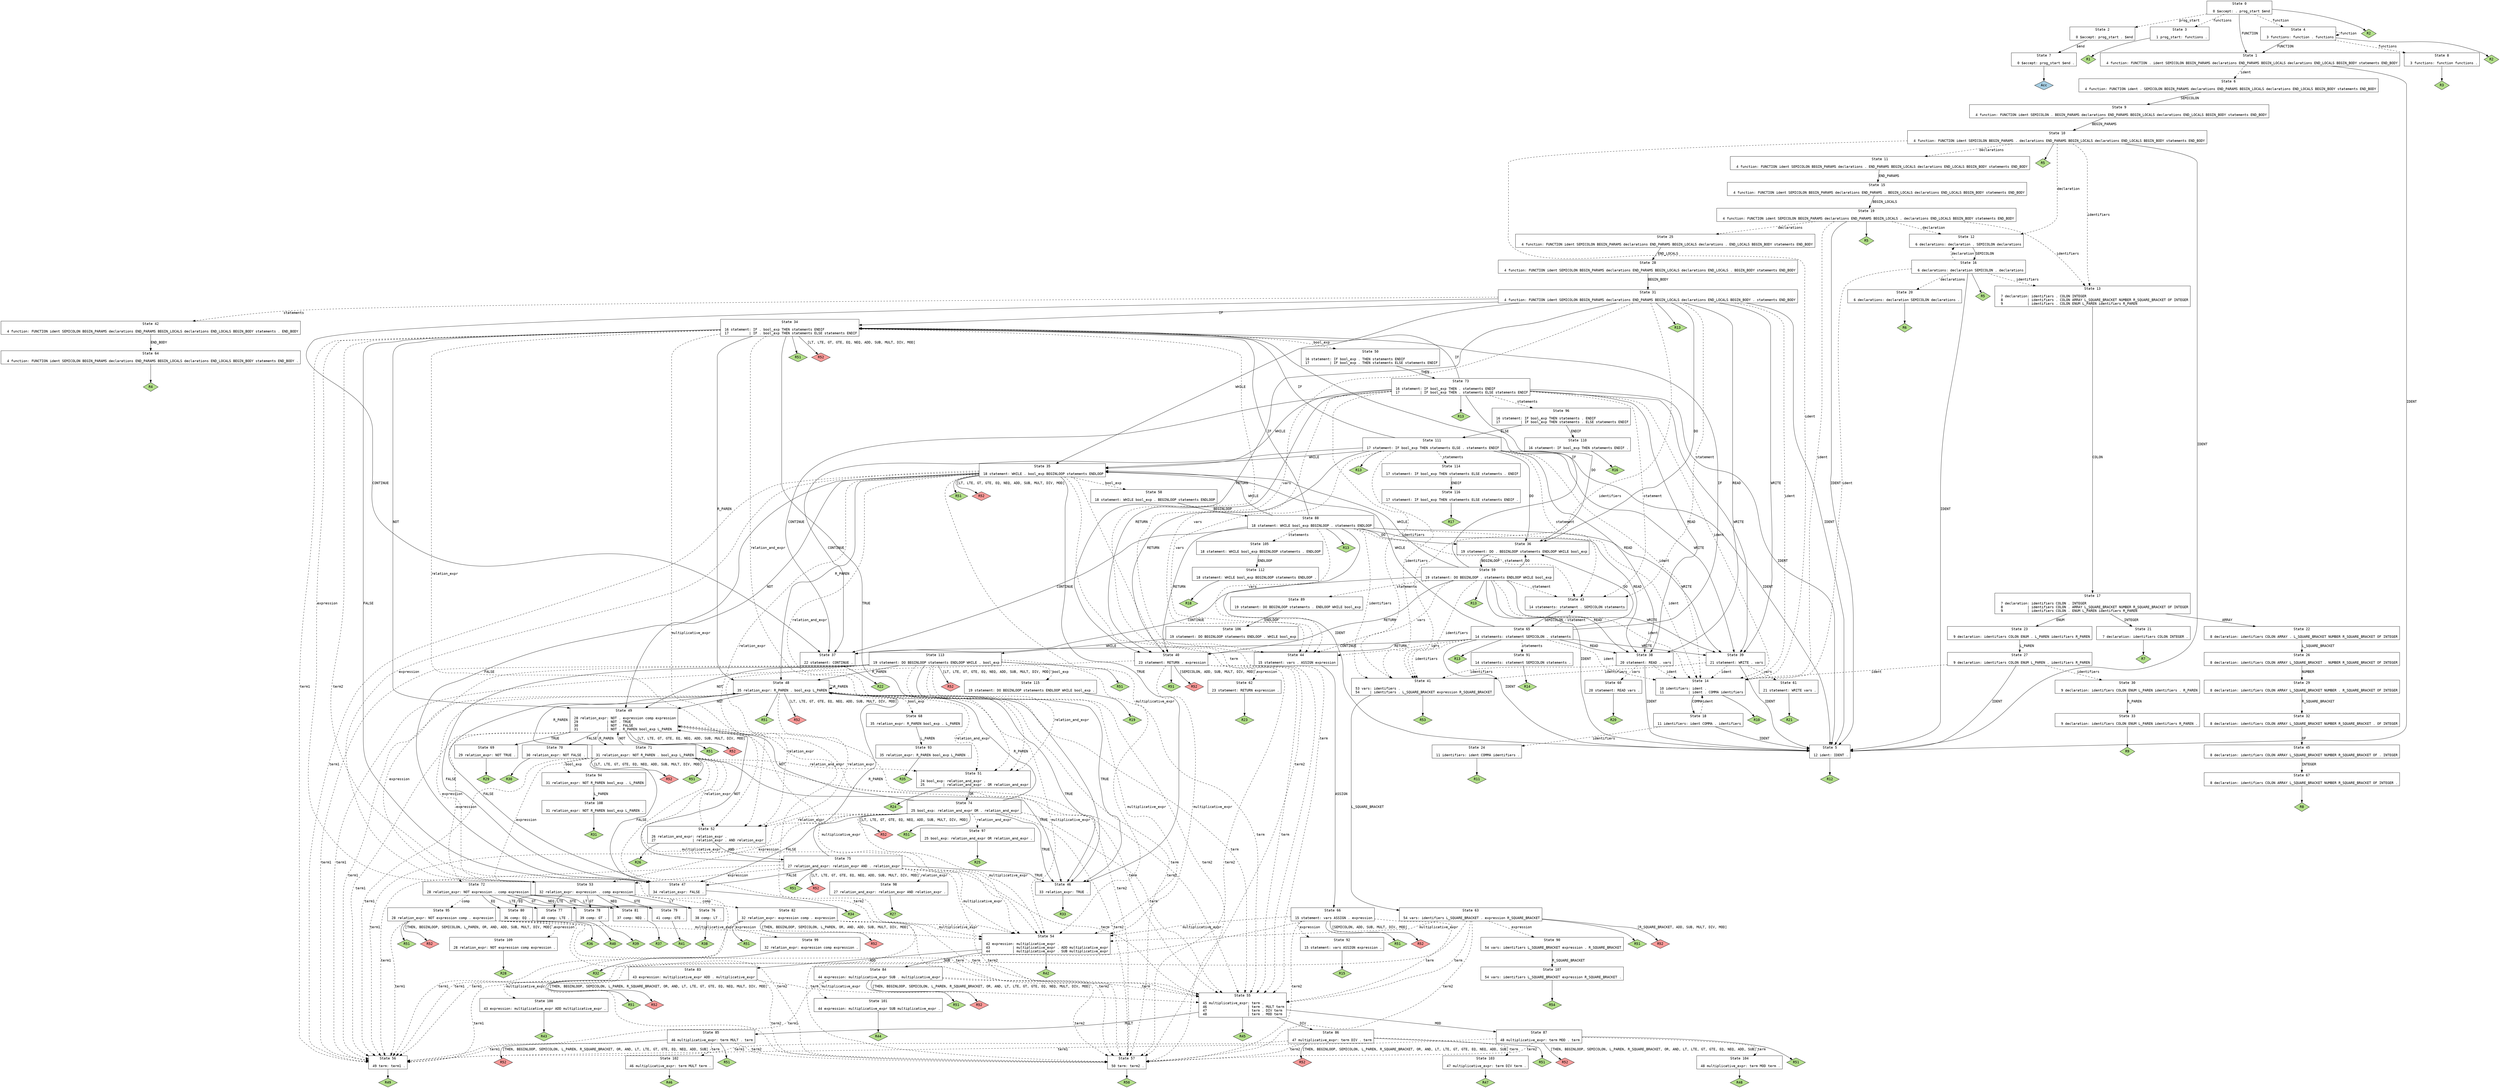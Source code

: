 // Generated by GNU Bison 3.0.4.
// Report bugs to <bug-bison@gnu.org>.
// Home page: <http://www.gnu.org/software/bison/>.

digraph "miniL.y"
{
  node [fontname = courier, shape = box, colorscheme = paired6]
  edge [fontname = courier]

  0 [label="State 0\n\l  0 $accept: . prog_start $end\l"]
  0 -> 1 [style=solid label="FUNCTION"]
  0 -> 2 [style=dashed label="prog_start"]
  0 -> 3 [style=dashed label="functions"]
  0 -> 4 [style=dashed label="function"]
  0 -> "0R2" [style=solid]
 "0R2" [label="R2", fillcolor=3, shape=diamond, style=filled]
  1 [label="State 1\n\l  4 function: FUNCTION . ident SEMICOLON BEGIN_PARAMS declarations END_PARAMS BEGIN_LOCALS declarations END_LOCALS BEGIN_BODY statements END_BODY\l"]
  1 -> 5 [style=solid label="IDENT"]
  1 -> 6 [style=dashed label="ident"]
  2 [label="State 2\n\l  0 $accept: prog_start . $end\l"]
  2 -> 7 [style=solid label="$end"]
  3 [label="State 3\n\l  1 prog_start: functions .\l"]
  3 -> "3R1" [style=solid]
 "3R1" [label="R1", fillcolor=3, shape=diamond, style=filled]
  4 [label="State 4\n\l  3 functions: function . functions\l"]
  4 -> 1 [style=solid label="FUNCTION"]
  4 -> 8 [style=dashed label="functions"]
  4 -> 4 [style=dashed label="function"]
  4 -> "4R2" [style=solid]
 "4R2" [label="R2", fillcolor=3, shape=diamond, style=filled]
  5 [label="State 5\n\l 12 ident: IDENT .\l"]
  5 -> "5R12" [style=solid]
 "5R12" [label="R12", fillcolor=3, shape=diamond, style=filled]
  6 [label="State 6\n\l  4 function: FUNCTION ident . SEMICOLON BEGIN_PARAMS declarations END_PARAMS BEGIN_LOCALS declarations END_LOCALS BEGIN_BODY statements END_BODY\l"]
  6 -> 9 [style=solid label="SEMICOLON"]
  7 [label="State 7\n\l  0 $accept: prog_start $end .\l"]
  7 -> "7R0" [style=solid]
 "7R0" [label="Acc", fillcolor=1, shape=diamond, style=filled]
  8 [label="State 8\n\l  3 functions: function functions .\l"]
  8 -> "8R3" [style=solid]
 "8R3" [label="R3", fillcolor=3, shape=diamond, style=filled]
  9 [label="State 9\n\l  4 function: FUNCTION ident SEMICOLON . BEGIN_PARAMS declarations END_PARAMS BEGIN_LOCALS declarations END_LOCALS BEGIN_BODY statements END_BODY\l"]
  9 -> 10 [style=solid label="BEGIN_PARAMS"]
  10 [label="State 10\n\l  4 function: FUNCTION ident SEMICOLON BEGIN_PARAMS . declarations END_PARAMS BEGIN_LOCALS declarations END_LOCALS BEGIN_BODY statements END_BODY\l"]
  10 -> 5 [style=solid label="IDENT"]
  10 -> 11 [style=dashed label="declarations"]
  10 -> 12 [style=dashed label="declaration"]
  10 -> 13 [style=dashed label="identifiers"]
  10 -> 14 [style=dashed label="ident"]
  10 -> "10R5" [style=solid]
 "10R5" [label="R5", fillcolor=3, shape=diamond, style=filled]
  11 [label="State 11\n\l  4 function: FUNCTION ident SEMICOLON BEGIN_PARAMS declarations . END_PARAMS BEGIN_LOCALS declarations END_LOCALS BEGIN_BODY statements END_BODY\l"]
  11 -> 15 [style=solid label="END_PARAMS"]
  12 [label="State 12\n\l  6 declarations: declaration . SEMICOLON declarations\l"]
  12 -> 16 [style=solid label="SEMICOLON"]
  13 [label="State 13\n\l  7 declaration: identifiers . COLON INTEGER\l  8            | identifiers . COLON ARRAY L_SQUARE_BRACKET NUMBER R_SQUARE_BRACKET OF INTEGER\l  9            | identifiers . COLON ENUM L_PAREN identifiers R_PAREN\l"]
  13 -> 17 [style=solid label="COLON"]
  14 [label="State 14\n\l 10 identifiers: ident .\l 11            | ident . COMMA identifiers\l"]
  14 -> 18 [style=solid label="COMMA"]
  14 -> "14R10" [style=solid]
 "14R10" [label="R10", fillcolor=3, shape=diamond, style=filled]
  15 [label="State 15\n\l  4 function: FUNCTION ident SEMICOLON BEGIN_PARAMS declarations END_PARAMS . BEGIN_LOCALS declarations END_LOCALS BEGIN_BODY statements END_BODY\l"]
  15 -> 19 [style=solid label="BEGIN_LOCALS"]
  16 [label="State 16\n\l  6 declarations: declaration SEMICOLON . declarations\l"]
  16 -> 5 [style=solid label="IDENT"]
  16 -> 20 [style=dashed label="declarations"]
  16 -> 12 [style=dashed label="declaration"]
  16 -> 13 [style=dashed label="identifiers"]
  16 -> 14 [style=dashed label="ident"]
  16 -> "16R5" [style=solid]
 "16R5" [label="R5", fillcolor=3, shape=diamond, style=filled]
  17 [label="State 17\n\l  7 declaration: identifiers COLON . INTEGER\l  8            | identifiers COLON . ARRAY L_SQUARE_BRACKET NUMBER R_SQUARE_BRACKET OF INTEGER\l  9            | identifiers COLON . ENUM L_PAREN identifiers R_PAREN\l"]
  17 -> 21 [style=solid label="INTEGER"]
  17 -> 22 [style=solid label="ARRAY"]
  17 -> 23 [style=solid label="ENUM"]
  18 [label="State 18\n\l 11 identifiers: ident COMMA . identifiers\l"]
  18 -> 5 [style=solid label="IDENT"]
  18 -> 24 [style=dashed label="identifiers"]
  18 -> 14 [style=dashed label="ident"]
  19 [label="State 19\n\l  4 function: FUNCTION ident SEMICOLON BEGIN_PARAMS declarations END_PARAMS BEGIN_LOCALS . declarations END_LOCALS BEGIN_BODY statements END_BODY\l"]
  19 -> 5 [style=solid label="IDENT"]
  19 -> 25 [style=dashed label="declarations"]
  19 -> 12 [style=dashed label="declaration"]
  19 -> 13 [style=dashed label="identifiers"]
  19 -> 14 [style=dashed label="ident"]
  19 -> "19R5" [style=solid]
 "19R5" [label="R5", fillcolor=3, shape=diamond, style=filled]
  20 [label="State 20\n\l  6 declarations: declaration SEMICOLON declarations .\l"]
  20 -> "20R6" [style=solid]
 "20R6" [label="R6", fillcolor=3, shape=diamond, style=filled]
  21 [label="State 21\n\l  7 declaration: identifiers COLON INTEGER .\l"]
  21 -> "21R7" [style=solid]
 "21R7" [label="R7", fillcolor=3, shape=diamond, style=filled]
  22 [label="State 22\n\l  8 declaration: identifiers COLON ARRAY . L_SQUARE_BRACKET NUMBER R_SQUARE_BRACKET OF INTEGER\l"]
  22 -> 26 [style=solid label="L_SQUARE_BRACKET"]
  23 [label="State 23\n\l  9 declaration: identifiers COLON ENUM . L_PAREN identifiers R_PAREN\l"]
  23 -> 27 [style=solid label="L_PAREN"]
  24 [label="State 24\n\l 11 identifiers: ident COMMA identifiers .\l"]
  24 -> "24R11" [style=solid]
 "24R11" [label="R11", fillcolor=3, shape=diamond, style=filled]
  25 [label="State 25\n\l  4 function: FUNCTION ident SEMICOLON BEGIN_PARAMS declarations END_PARAMS BEGIN_LOCALS declarations . END_LOCALS BEGIN_BODY statements END_BODY\l"]
  25 -> 28 [style=solid label="END_LOCALS"]
  26 [label="State 26\n\l  8 declaration: identifiers COLON ARRAY L_SQUARE_BRACKET . NUMBER R_SQUARE_BRACKET OF INTEGER\l"]
  26 -> 29 [style=solid label="NUMBER"]
  27 [label="State 27\n\l  9 declaration: identifiers COLON ENUM L_PAREN . identifiers R_PAREN\l"]
  27 -> 5 [style=solid label="IDENT"]
  27 -> 30 [style=dashed label="identifiers"]
  27 -> 14 [style=dashed label="ident"]
  28 [label="State 28\n\l  4 function: FUNCTION ident SEMICOLON BEGIN_PARAMS declarations END_PARAMS BEGIN_LOCALS declarations END_LOCALS . BEGIN_BODY statements END_BODY\l"]
  28 -> 31 [style=solid label="BEGIN_BODY"]
  29 [label="State 29\n\l  8 declaration: identifiers COLON ARRAY L_SQUARE_BRACKET NUMBER . R_SQUARE_BRACKET OF INTEGER\l"]
  29 -> 32 [style=solid label="R_SQUARE_BRACKET"]
  30 [label="State 30\n\l  9 declaration: identifiers COLON ENUM L_PAREN identifiers . R_PAREN\l"]
  30 -> 33 [style=solid label="R_PAREN"]
  31 [label="State 31\n\l  4 function: FUNCTION ident SEMICOLON BEGIN_PARAMS declarations END_PARAMS BEGIN_LOCALS declarations END_LOCALS BEGIN_BODY . statements END_BODY\l"]
  31 -> 34 [style=solid label="IF"]
  31 -> 35 [style=solid label="WHILE"]
  31 -> 36 [style=solid label="DO"]
  31 -> 37 [style=solid label="CONTINUE"]
  31 -> 38 [style=solid label="READ"]
  31 -> 39 [style=solid label="WRITE"]
  31 -> 40 [style=solid label="RETURN"]
  31 -> 5 [style=solid label="IDENT"]
  31 -> 41 [style=dashed label="identifiers"]
  31 -> 14 [style=dashed label="ident"]
  31 -> 42 [style=dashed label="statements"]
  31 -> 43 [style=dashed label="statement"]
  31 -> 44 [style=dashed label="vars"]
  31 -> "31R13" [style=solid]
 "31R13" [label="R13", fillcolor=3, shape=diamond, style=filled]
  32 [label="State 32\n\l  8 declaration: identifiers COLON ARRAY L_SQUARE_BRACKET NUMBER R_SQUARE_BRACKET . OF INTEGER\l"]
  32 -> 45 [style=solid label="OF"]
  33 [label="State 33\n\l  9 declaration: identifiers COLON ENUM L_PAREN identifiers R_PAREN .\l"]
  33 -> "33R9" [style=solid]
 "33R9" [label="R9", fillcolor=3, shape=diamond, style=filled]
  34 [label="State 34\n\l 16 statement: IF . bool_exp THEN statements ENDIF\l 17          | IF . bool_exp THEN statements ELSE statements ENDIF\l"]
  34 -> 46 [style=solid label="TRUE"]
  34 -> 47 [style=solid label="FALSE"]
  34 -> 48 [style=solid label="R_PAREN"]
  34 -> 49 [style=solid label="NOT"]
  34 -> 50 [style=dashed label="bool_exp"]
  34 -> 51 [style=dashed label="relation_and_expr"]
  34 -> 52 [style=dashed label="relation_expr"]
  34 -> 53 [style=dashed label="expression"]
  34 -> 54 [style=dashed label="multiplicative_expr"]
  34 -> 55 [style=dashed label="term"]
  34 -> 56 [style=dashed label="term1"]
  34 -> 57 [style=dashed label="term2"]
  34 -> "34R51" [style=solid]
 "34R51" [label="R51", fillcolor=3, shape=diamond, style=filled]
  34 -> "34R52d" [label="[LT, LTE, GT, GTE, EQ, NEQ, ADD, SUB, MULT, DIV, MOD]", style=solid]
 "34R52d" [label="R52", fillcolor=5, shape=diamond, style=filled]
  35 [label="State 35\n\l 18 statement: WHILE . bool_exp BEGINLOOP statements ENDLOOP\l"]
  35 -> 46 [style=solid label="TRUE"]
  35 -> 47 [style=solid label="FALSE"]
  35 -> 48 [style=solid label="R_PAREN"]
  35 -> 49 [style=solid label="NOT"]
  35 -> 58 [style=dashed label="bool_exp"]
  35 -> 51 [style=dashed label="relation_and_expr"]
  35 -> 52 [style=dashed label="relation_expr"]
  35 -> 53 [style=dashed label="expression"]
  35 -> 54 [style=dashed label="multiplicative_expr"]
  35 -> 55 [style=dashed label="term"]
  35 -> 56 [style=dashed label="term1"]
  35 -> 57 [style=dashed label="term2"]
  35 -> "35R51" [style=solid]
 "35R51" [label="R51", fillcolor=3, shape=diamond, style=filled]
  35 -> "35R52d" [label="[LT, LTE, GT, GTE, EQ, NEQ, ADD, SUB, MULT, DIV, MOD]", style=solid]
 "35R52d" [label="R52", fillcolor=5, shape=diamond, style=filled]
  36 [label="State 36\n\l 19 statement: DO . BEGINLOOP statements ENDLOOP WHILE bool_exp\l"]
  36 -> 59 [style=solid label="BEGINLOOP"]
  37 [label="State 37\n\l 22 statement: CONTINUE .\l"]
  37 -> "37R22" [style=solid]
 "37R22" [label="R22", fillcolor=3, shape=diamond, style=filled]
  38 [label="State 38\n\l 20 statement: READ . vars\l"]
  38 -> 5 [style=solid label="IDENT"]
  38 -> 41 [style=dashed label="identifiers"]
  38 -> 14 [style=dashed label="ident"]
  38 -> 60 [style=dashed label="vars"]
  39 [label="State 39\n\l 21 statement: WRITE . vars\l"]
  39 -> 5 [style=solid label="IDENT"]
  39 -> 41 [style=dashed label="identifiers"]
  39 -> 14 [style=dashed label="ident"]
  39 -> 61 [style=dashed label="vars"]
  40 [label="State 40\n\l 23 statement: RETURN . expression\l"]
  40 -> 62 [style=dashed label="expression"]
  40 -> 54 [style=dashed label="multiplicative_expr"]
  40 -> 55 [style=dashed label="term"]
  40 -> 56 [style=dashed label="term1"]
  40 -> 57 [style=dashed label="term2"]
  40 -> "40R51" [style=solid]
 "40R51" [label="R51", fillcolor=3, shape=diamond, style=filled]
  40 -> "40R52d" [label="[SEMICOLON, ADD, SUB, MULT, DIV, MOD]", style=solid]
 "40R52d" [label="R52", fillcolor=5, shape=diamond, style=filled]
  41 [label="State 41\n\l 53 vars: identifiers .\l 54     | identifiers . L_SQUARE_BRACKET expression R_SQUARE_BRACKET\l"]
  41 -> 63 [style=solid label="L_SQUARE_BRACKET"]
  41 -> "41R53" [style=solid]
 "41R53" [label="R53", fillcolor=3, shape=diamond, style=filled]
  42 [label="State 42\n\l  4 function: FUNCTION ident SEMICOLON BEGIN_PARAMS declarations END_PARAMS BEGIN_LOCALS declarations END_LOCALS BEGIN_BODY statements . END_BODY\l"]
  42 -> 64 [style=solid label="END_BODY"]
  43 [label="State 43\n\l 14 statements: statement . SEMICOLON statements\l"]
  43 -> 65 [style=solid label="SEMICOLON"]
  44 [label="State 44\n\l 15 statement: vars . ASSIGN expression\l"]
  44 -> 66 [style=solid label="ASSIGN"]
  45 [label="State 45\n\l  8 declaration: identifiers COLON ARRAY L_SQUARE_BRACKET NUMBER R_SQUARE_BRACKET OF . INTEGER\l"]
  45 -> 67 [style=solid label="INTEGER"]
  46 [label="State 46\n\l 33 relation_expr: TRUE .\l"]
  46 -> "46R33" [style=solid]
 "46R33" [label="R33", fillcolor=3, shape=diamond, style=filled]
  47 [label="State 47\n\l 34 relation_expr: FALSE .\l"]
  47 -> "47R34" [style=solid]
 "47R34" [label="R34", fillcolor=3, shape=diamond, style=filled]
  48 [label="State 48\n\l 35 relation_expr: R_PAREN . bool_exp L_PAREN\l"]
  48 -> 46 [style=solid label="TRUE"]
  48 -> 47 [style=solid label="FALSE"]
  48 -> 48 [style=solid label="R_PAREN"]
  48 -> 49 [style=solid label="NOT"]
  48 -> 68 [style=dashed label="bool_exp"]
  48 -> 51 [style=dashed label="relation_and_expr"]
  48 -> 52 [style=dashed label="relation_expr"]
  48 -> 53 [style=dashed label="expression"]
  48 -> 54 [style=dashed label="multiplicative_expr"]
  48 -> 55 [style=dashed label="term"]
  48 -> 56 [style=dashed label="term1"]
  48 -> 57 [style=dashed label="term2"]
  48 -> "48R51" [style=solid]
 "48R51" [label="R51", fillcolor=3, shape=diamond, style=filled]
  48 -> "48R52d" [label="[LT, LTE, GT, GTE, EQ, NEQ, ADD, SUB, MULT, DIV, MOD]", style=solid]
 "48R52d" [label="R52", fillcolor=5, shape=diamond, style=filled]
  49 [label="State 49\n\l 28 relation_expr: NOT . expression comp expression\l 29              | NOT . TRUE\l 30              | NOT . FALSE\l 31              | NOT . R_PAREN bool_exp L_PAREN\l"]
  49 -> 69 [style=solid label="TRUE"]
  49 -> 70 [style=solid label="FALSE"]
  49 -> 71 [style=solid label="R_PAREN"]
  49 -> 72 [style=dashed label="expression"]
  49 -> 54 [style=dashed label="multiplicative_expr"]
  49 -> 55 [style=dashed label="term"]
  49 -> 56 [style=dashed label="term1"]
  49 -> 57 [style=dashed label="term2"]
  49 -> "49R51" [style=solid]
 "49R51" [label="R51", fillcolor=3, shape=diamond, style=filled]
  49 -> "49R52d" [label="[LT, LTE, GT, GTE, EQ, NEQ, ADD, SUB, MULT, DIV, MOD]", style=solid]
 "49R52d" [label="R52", fillcolor=5, shape=diamond, style=filled]
  50 [label="State 50\n\l 16 statement: IF bool_exp . THEN statements ENDIF\l 17          | IF bool_exp . THEN statements ELSE statements ENDIF\l"]
  50 -> 73 [style=solid label="THEN"]
  51 [label="State 51\n\l 24 bool_exp: relation_and_expr .\l 25         | relation_and_expr . OR relation_and_expr\l"]
  51 -> 74 [style=solid label="OR"]
  51 -> "51R24" [style=solid]
 "51R24" [label="R24", fillcolor=3, shape=diamond, style=filled]
  52 [label="State 52\n\l 26 relation_and_expr: relation_expr .\l 27                  | relation_expr . AND relation_expr\l"]
  52 -> 75 [style=solid label="AND"]
  52 -> "52R26" [style=solid]
 "52R26" [label="R26", fillcolor=3, shape=diamond, style=filled]
  53 [label="State 53\n\l 32 relation_expr: expression . comp expression\l"]
  53 -> 76 [style=solid label="LT"]
  53 -> 77 [style=solid label="LTE"]
  53 -> 78 [style=solid label="GT"]
  53 -> 79 [style=solid label="GTE"]
  53 -> 80 [style=solid label="EQ"]
  53 -> 81 [style=solid label="NEQ"]
  53 -> 82 [style=dashed label="comp"]
  54 [label="State 54\n\l 42 expression: multiplicative_expr .\l 43           | multiplicative_expr . ADD multiplicative_expr\l 44           | multiplicative_expr . SUB multiplicative_expr\l"]
  54 -> 83 [style=solid label="ADD"]
  54 -> 84 [style=solid label="SUB"]
  54 -> "54R42" [style=solid]
 "54R42" [label="R42", fillcolor=3, shape=diamond, style=filled]
  55 [label="State 55\n\l 45 multiplicative_expr: term .\l 46                    | term . MULT term\l 47                    | term . DIV term\l 48                    | term . MOD term\l"]
  55 -> 85 [style=solid label="MULT"]
  55 -> 86 [style=solid label="DIV"]
  55 -> 87 [style=solid label="MOD"]
  55 -> "55R45" [style=solid]
 "55R45" [label="R45", fillcolor=3, shape=diamond, style=filled]
  56 [label="State 56\n\l 49 term: term1 .\l"]
  56 -> "56R49" [style=solid]
 "56R49" [label="R49", fillcolor=3, shape=diamond, style=filled]
  57 [label="State 57\n\l 50 term: term2 .\l"]
  57 -> "57R50" [style=solid]
 "57R50" [label="R50", fillcolor=3, shape=diamond, style=filled]
  58 [label="State 58\n\l 18 statement: WHILE bool_exp . BEGINLOOP statements ENDLOOP\l"]
  58 -> 88 [style=solid label="BEGINLOOP"]
  59 [label="State 59\n\l 19 statement: DO BEGINLOOP . statements ENDLOOP WHILE bool_exp\l"]
  59 -> 34 [style=solid label="IF"]
  59 -> 35 [style=solid label="WHILE"]
  59 -> 36 [style=solid label="DO"]
  59 -> 37 [style=solid label="CONTINUE"]
  59 -> 38 [style=solid label="READ"]
  59 -> 39 [style=solid label="WRITE"]
  59 -> 40 [style=solid label="RETURN"]
  59 -> 5 [style=solid label="IDENT"]
  59 -> 41 [style=dashed label="identifiers"]
  59 -> 14 [style=dashed label="ident"]
  59 -> 89 [style=dashed label="statements"]
  59 -> 43 [style=dashed label="statement"]
  59 -> 44 [style=dashed label="vars"]
  59 -> "59R13" [style=solid]
 "59R13" [label="R13", fillcolor=3, shape=diamond, style=filled]
  60 [label="State 60\n\l 20 statement: READ vars .\l"]
  60 -> "60R20" [style=solid]
 "60R20" [label="R20", fillcolor=3, shape=diamond, style=filled]
  61 [label="State 61\n\l 21 statement: WRITE vars .\l"]
  61 -> "61R21" [style=solid]
 "61R21" [label="R21", fillcolor=3, shape=diamond, style=filled]
  62 [label="State 62\n\l 23 statement: RETURN expression .\l"]
  62 -> "62R23" [style=solid]
 "62R23" [label="R23", fillcolor=3, shape=diamond, style=filled]
  63 [label="State 63\n\l 54 vars: identifiers L_SQUARE_BRACKET . expression R_SQUARE_BRACKET\l"]
  63 -> 90 [style=dashed label="expression"]
  63 -> 54 [style=dashed label="multiplicative_expr"]
  63 -> 55 [style=dashed label="term"]
  63 -> 56 [style=dashed label="term1"]
  63 -> 57 [style=dashed label="term2"]
  63 -> "63R51" [style=solid]
 "63R51" [label="R51", fillcolor=3, shape=diamond, style=filled]
  63 -> "63R52d" [label="[R_SQUARE_BRACKET, ADD, SUB, MULT, DIV, MOD]", style=solid]
 "63R52d" [label="R52", fillcolor=5, shape=diamond, style=filled]
  64 [label="State 64\n\l  4 function: FUNCTION ident SEMICOLON BEGIN_PARAMS declarations END_PARAMS BEGIN_LOCALS declarations END_LOCALS BEGIN_BODY statements END_BODY .\l"]
  64 -> "64R4" [style=solid]
 "64R4" [label="R4", fillcolor=3, shape=diamond, style=filled]
  65 [label="State 65\n\l 14 statements: statement SEMICOLON . statements\l"]
  65 -> 34 [style=solid label="IF"]
  65 -> 35 [style=solid label="WHILE"]
  65 -> 36 [style=solid label="DO"]
  65 -> 37 [style=solid label="CONTINUE"]
  65 -> 38 [style=solid label="READ"]
  65 -> 39 [style=solid label="WRITE"]
  65 -> 40 [style=solid label="RETURN"]
  65 -> 5 [style=solid label="IDENT"]
  65 -> 41 [style=dashed label="identifiers"]
  65 -> 14 [style=dashed label="ident"]
  65 -> 91 [style=dashed label="statements"]
  65 -> 43 [style=dashed label="statement"]
  65 -> 44 [style=dashed label="vars"]
  65 -> "65R13" [style=solid]
 "65R13" [label="R13", fillcolor=3, shape=diamond, style=filled]
  66 [label="State 66\n\l 15 statement: vars ASSIGN . expression\l"]
  66 -> 92 [style=dashed label="expression"]
  66 -> 54 [style=dashed label="multiplicative_expr"]
  66 -> 55 [style=dashed label="term"]
  66 -> 56 [style=dashed label="term1"]
  66 -> 57 [style=dashed label="term2"]
  66 -> "66R51" [style=solid]
 "66R51" [label="R51", fillcolor=3, shape=diamond, style=filled]
  66 -> "66R52d" [label="[SEMICOLON, ADD, SUB, MULT, DIV, MOD]", style=solid]
 "66R52d" [label="R52", fillcolor=5, shape=diamond, style=filled]
  67 [label="State 67\n\l  8 declaration: identifiers COLON ARRAY L_SQUARE_BRACKET NUMBER R_SQUARE_BRACKET OF INTEGER .\l"]
  67 -> "67R8" [style=solid]
 "67R8" [label="R8", fillcolor=3, shape=diamond, style=filled]
  68 [label="State 68\n\l 35 relation_expr: R_PAREN bool_exp . L_PAREN\l"]
  68 -> 93 [style=solid label="L_PAREN"]
  69 [label="State 69\n\l 29 relation_expr: NOT TRUE .\l"]
  69 -> "69R29" [style=solid]
 "69R29" [label="R29", fillcolor=3, shape=diamond, style=filled]
  70 [label="State 70\n\l 30 relation_expr: NOT FALSE .\l"]
  70 -> "70R30" [style=solid]
 "70R30" [label="R30", fillcolor=3, shape=diamond, style=filled]
  71 [label="State 71\n\l 31 relation_expr: NOT R_PAREN . bool_exp L_PAREN\l"]
  71 -> 46 [style=solid label="TRUE"]
  71 -> 47 [style=solid label="FALSE"]
  71 -> 48 [style=solid label="R_PAREN"]
  71 -> 49 [style=solid label="NOT"]
  71 -> 94 [style=dashed label="bool_exp"]
  71 -> 51 [style=dashed label="relation_and_expr"]
  71 -> 52 [style=dashed label="relation_expr"]
  71 -> 53 [style=dashed label="expression"]
  71 -> 54 [style=dashed label="multiplicative_expr"]
  71 -> 55 [style=dashed label="term"]
  71 -> 56 [style=dashed label="term1"]
  71 -> 57 [style=dashed label="term2"]
  71 -> "71R51" [style=solid]
 "71R51" [label="R51", fillcolor=3, shape=diamond, style=filled]
  71 -> "71R52d" [label="[LT, LTE, GT, GTE, EQ, NEQ, ADD, SUB, MULT, DIV, MOD]", style=solid]
 "71R52d" [label="R52", fillcolor=5, shape=diamond, style=filled]
  72 [label="State 72\n\l 28 relation_expr: NOT expression . comp expression\l"]
  72 -> 76 [style=solid label="LT"]
  72 -> 77 [style=solid label="LTE"]
  72 -> 78 [style=solid label="GT"]
  72 -> 79 [style=solid label="GTE"]
  72 -> 80 [style=solid label="EQ"]
  72 -> 81 [style=solid label="NEQ"]
  72 -> 95 [style=dashed label="comp"]
  73 [label="State 73\n\l 16 statement: IF bool_exp THEN . statements ENDIF\l 17          | IF bool_exp THEN . statements ELSE statements ENDIF\l"]
  73 -> 34 [style=solid label="IF"]
  73 -> 35 [style=solid label="WHILE"]
  73 -> 36 [style=solid label="DO"]
  73 -> 37 [style=solid label="CONTINUE"]
  73 -> 38 [style=solid label="READ"]
  73 -> 39 [style=solid label="WRITE"]
  73 -> 40 [style=solid label="RETURN"]
  73 -> 5 [style=solid label="IDENT"]
  73 -> 41 [style=dashed label="identifiers"]
  73 -> 14 [style=dashed label="ident"]
  73 -> 96 [style=dashed label="statements"]
  73 -> 43 [style=dashed label="statement"]
  73 -> 44 [style=dashed label="vars"]
  73 -> "73R13" [style=solid]
 "73R13" [label="R13", fillcolor=3, shape=diamond, style=filled]
  74 [label="State 74\n\l 25 bool_exp: relation_and_expr OR . relation_and_expr\l"]
  74 -> 46 [style=solid label="TRUE"]
  74 -> 47 [style=solid label="FALSE"]
  74 -> 48 [style=solid label="R_PAREN"]
  74 -> 49 [style=solid label="NOT"]
  74 -> 97 [style=dashed label="relation_and_expr"]
  74 -> 52 [style=dashed label="relation_expr"]
  74 -> 53 [style=dashed label="expression"]
  74 -> 54 [style=dashed label="multiplicative_expr"]
  74 -> 55 [style=dashed label="term"]
  74 -> 56 [style=dashed label="term1"]
  74 -> 57 [style=dashed label="term2"]
  74 -> "74R51" [style=solid]
 "74R51" [label="R51", fillcolor=3, shape=diamond, style=filled]
  74 -> "74R52d" [label="[LT, LTE, GT, GTE, EQ, NEQ, ADD, SUB, MULT, DIV, MOD]", style=solid]
 "74R52d" [label="R52", fillcolor=5, shape=diamond, style=filled]
  75 [label="State 75\n\l 27 relation_and_expr: relation_expr AND . relation_expr\l"]
  75 -> 46 [style=solid label="TRUE"]
  75 -> 47 [style=solid label="FALSE"]
  75 -> 48 [style=solid label="R_PAREN"]
  75 -> 49 [style=solid label="NOT"]
  75 -> 98 [style=dashed label="relation_expr"]
  75 -> 53 [style=dashed label="expression"]
  75 -> 54 [style=dashed label="multiplicative_expr"]
  75 -> 55 [style=dashed label="term"]
  75 -> 56 [style=dashed label="term1"]
  75 -> 57 [style=dashed label="term2"]
  75 -> "75R51" [style=solid]
 "75R51" [label="R51", fillcolor=3, shape=diamond, style=filled]
  75 -> "75R52d" [label="[LT, LTE, GT, GTE, EQ, NEQ, ADD, SUB, MULT, DIV, MOD]", style=solid]
 "75R52d" [label="R52", fillcolor=5, shape=diamond, style=filled]
  76 [label="State 76\n\l 38 comp: LT .\l"]
  76 -> "76R38" [style=solid]
 "76R38" [label="R38", fillcolor=3, shape=diamond, style=filled]
  77 [label="State 77\n\l 40 comp: LTE .\l"]
  77 -> "77R40" [style=solid]
 "77R40" [label="R40", fillcolor=3, shape=diamond, style=filled]
  78 [label="State 78\n\l 39 comp: GT .\l"]
  78 -> "78R39" [style=solid]
 "78R39" [label="R39", fillcolor=3, shape=diamond, style=filled]
  79 [label="State 79\n\l 41 comp: GTE .\l"]
  79 -> "79R41" [style=solid]
 "79R41" [label="R41", fillcolor=3, shape=diamond, style=filled]
  80 [label="State 80\n\l 36 comp: EQ .\l"]
  80 -> "80R36" [style=solid]
 "80R36" [label="R36", fillcolor=3, shape=diamond, style=filled]
  81 [label="State 81\n\l 37 comp: NEQ .\l"]
  81 -> "81R37" [style=solid]
 "81R37" [label="R37", fillcolor=3, shape=diamond, style=filled]
  82 [label="State 82\n\l 32 relation_expr: expression comp . expression\l"]
  82 -> 99 [style=dashed label="expression"]
  82 -> 54 [style=dashed label="multiplicative_expr"]
  82 -> 55 [style=dashed label="term"]
  82 -> 56 [style=dashed label="term1"]
  82 -> 57 [style=dashed label="term2"]
  82 -> "82R51" [style=solid]
 "82R51" [label="R51", fillcolor=3, shape=diamond, style=filled]
  82 -> "82R52d" [label="[THEN, BEGINLOOP, SEMICOLON, L_PAREN, OR, AND, ADD, SUB, MULT, DIV, MOD]", style=solid]
 "82R52d" [label="R52", fillcolor=5, shape=diamond, style=filled]
  83 [label="State 83\n\l 43 expression: multiplicative_expr ADD . multiplicative_expr\l"]
  83 -> 100 [style=dashed label="multiplicative_expr"]
  83 -> 55 [style=dashed label="term"]
  83 -> 56 [style=dashed label="term1"]
  83 -> 57 [style=dashed label="term2"]
  83 -> "83R51" [style=solid]
 "83R51" [label="R51", fillcolor=3, shape=diamond, style=filled]
  83 -> "83R52d" [label="[THEN, BEGINLOOP, SEMICOLON, L_PAREN, R_SQUARE_BRACKET, OR, AND, LT, LTE, GT, GTE, EQ, NEQ, MULT, DIV, MOD]", style=solid]
 "83R52d" [label="R52", fillcolor=5, shape=diamond, style=filled]
  84 [label="State 84\n\l 44 expression: multiplicative_expr SUB . multiplicative_expr\l"]
  84 -> 101 [style=dashed label="multiplicative_expr"]
  84 -> 55 [style=dashed label="term"]
  84 -> 56 [style=dashed label="term1"]
  84 -> 57 [style=dashed label="term2"]
  84 -> "84R51" [style=solid]
 "84R51" [label="R51", fillcolor=3, shape=diamond, style=filled]
  84 -> "84R52d" [label="[THEN, BEGINLOOP, SEMICOLON, L_PAREN, R_SQUARE_BRACKET, OR, AND, LT, LTE, GT, GTE, EQ, NEQ, MULT, DIV, MOD]", style=solid]
 "84R52d" [label="R52", fillcolor=5, shape=diamond, style=filled]
  85 [label="State 85\n\l 46 multiplicative_expr: term MULT . term\l"]
  85 -> 102 [style=dashed label="term"]
  85 -> 56 [style=dashed label="term1"]
  85 -> 57 [style=dashed label="term2"]
  85 -> "85R51" [style=solid]
 "85R51" [label="R51", fillcolor=3, shape=diamond, style=filled]
  85 -> "85R52d" [label="[THEN, BEGINLOOP, SEMICOLON, L_PAREN, R_SQUARE_BRACKET, OR, AND, LT, LTE, GT, GTE, EQ, NEQ, ADD, SUB]", style=solid]
 "85R52d" [label="R52", fillcolor=5, shape=diamond, style=filled]
  86 [label="State 86\n\l 47 multiplicative_expr: term DIV . term\l"]
  86 -> 103 [style=dashed label="term"]
  86 -> 56 [style=dashed label="term1"]
  86 -> 57 [style=dashed label="term2"]
  86 -> "86R51" [style=solid]
 "86R51" [label="R51", fillcolor=3, shape=diamond, style=filled]
  86 -> "86R52d" [label="[THEN, BEGINLOOP, SEMICOLON, L_PAREN, R_SQUARE_BRACKET, OR, AND, LT, LTE, GT, GTE, EQ, NEQ, ADD, SUB]", style=solid]
 "86R52d" [label="R52", fillcolor=5, shape=diamond, style=filled]
  87 [label="State 87\n\l 48 multiplicative_expr: term MOD . term\l"]
  87 -> 104 [style=dashed label="term"]
  87 -> 56 [style=dashed label="term1"]
  87 -> 57 [style=dashed label="term2"]
  87 -> "87R51" [style=solid]
 "87R51" [label="R51", fillcolor=3, shape=diamond, style=filled]
  87 -> "87R52d" [label="[THEN, BEGINLOOP, SEMICOLON, L_PAREN, R_SQUARE_BRACKET, OR, AND, LT, LTE, GT, GTE, EQ, NEQ, ADD, SUB]", style=solid]
 "87R52d" [label="R52", fillcolor=5, shape=diamond, style=filled]
  88 [label="State 88\n\l 18 statement: WHILE bool_exp BEGINLOOP . statements ENDLOOP\l"]
  88 -> 34 [style=solid label="IF"]
  88 -> 35 [style=solid label="WHILE"]
  88 -> 36 [style=solid label="DO"]
  88 -> 37 [style=solid label="CONTINUE"]
  88 -> 38 [style=solid label="READ"]
  88 -> 39 [style=solid label="WRITE"]
  88 -> 40 [style=solid label="RETURN"]
  88 -> 5 [style=solid label="IDENT"]
  88 -> 41 [style=dashed label="identifiers"]
  88 -> 14 [style=dashed label="ident"]
  88 -> 105 [style=dashed label="statements"]
  88 -> 43 [style=dashed label="statement"]
  88 -> 44 [style=dashed label="vars"]
  88 -> "88R13" [style=solid]
 "88R13" [label="R13", fillcolor=3, shape=diamond, style=filled]
  89 [label="State 89\n\l 19 statement: DO BEGINLOOP statements . ENDLOOP WHILE bool_exp\l"]
  89 -> 106 [style=solid label="ENDLOOP"]
  90 [label="State 90\n\l 54 vars: identifiers L_SQUARE_BRACKET expression . R_SQUARE_BRACKET\l"]
  90 -> 107 [style=solid label="R_SQUARE_BRACKET"]
  91 [label="State 91\n\l 14 statements: statement SEMICOLON statements .\l"]
  91 -> "91R14" [style=solid]
 "91R14" [label="R14", fillcolor=3, shape=diamond, style=filled]
  92 [label="State 92\n\l 15 statement: vars ASSIGN expression .\l"]
  92 -> "92R15" [style=solid]
 "92R15" [label="R15", fillcolor=3, shape=diamond, style=filled]
  93 [label="State 93\n\l 35 relation_expr: R_PAREN bool_exp L_PAREN .\l"]
  93 -> "93R35" [style=solid]
 "93R35" [label="R35", fillcolor=3, shape=diamond, style=filled]
  94 [label="State 94\n\l 31 relation_expr: NOT R_PAREN bool_exp . L_PAREN\l"]
  94 -> 108 [style=solid label="L_PAREN"]
  95 [label="State 95\n\l 28 relation_expr: NOT expression comp . expression\l"]
  95 -> 109 [style=dashed label="expression"]
  95 -> 54 [style=dashed label="multiplicative_expr"]
  95 -> 55 [style=dashed label="term"]
  95 -> 56 [style=dashed label="term1"]
  95 -> 57 [style=dashed label="term2"]
  95 -> "95R51" [style=solid]
 "95R51" [label="R51", fillcolor=3, shape=diamond, style=filled]
  95 -> "95R52d" [label="[THEN, BEGINLOOP, SEMICOLON, L_PAREN, OR, AND, ADD, SUB, MULT, DIV, MOD]", style=solid]
 "95R52d" [label="R52", fillcolor=5, shape=diamond, style=filled]
  96 [label="State 96\n\l 16 statement: IF bool_exp THEN statements . ENDIF\l 17          | IF bool_exp THEN statements . ELSE statements ENDIF\l"]
  96 -> 110 [style=solid label="ENDIF"]
  96 -> 111 [style=solid label="ELSE"]
  97 [label="State 97\n\l 25 bool_exp: relation_and_expr OR relation_and_expr .\l"]
  97 -> "97R25" [style=solid]
 "97R25" [label="R25", fillcolor=3, shape=diamond, style=filled]
  98 [label="State 98\n\l 27 relation_and_expr: relation_expr AND relation_expr .\l"]
  98 -> "98R27" [style=solid]
 "98R27" [label="R27", fillcolor=3, shape=diamond, style=filled]
  99 [label="State 99\n\l 32 relation_expr: expression comp expression .\l"]
  99 -> "99R32" [style=solid]
 "99R32" [label="R32", fillcolor=3, shape=diamond, style=filled]
  100 [label="State 100\n\l 43 expression: multiplicative_expr ADD multiplicative_expr .\l"]
  100 -> "100R43" [style=solid]
 "100R43" [label="R43", fillcolor=3, shape=diamond, style=filled]
  101 [label="State 101\n\l 44 expression: multiplicative_expr SUB multiplicative_expr .\l"]
  101 -> "101R44" [style=solid]
 "101R44" [label="R44", fillcolor=3, shape=diamond, style=filled]
  102 [label="State 102\n\l 46 multiplicative_expr: term MULT term .\l"]
  102 -> "102R46" [style=solid]
 "102R46" [label="R46", fillcolor=3, shape=diamond, style=filled]
  103 [label="State 103\n\l 47 multiplicative_expr: term DIV term .\l"]
  103 -> "103R47" [style=solid]
 "103R47" [label="R47", fillcolor=3, shape=diamond, style=filled]
  104 [label="State 104\n\l 48 multiplicative_expr: term MOD term .\l"]
  104 -> "104R48" [style=solid]
 "104R48" [label="R48", fillcolor=3, shape=diamond, style=filled]
  105 [label="State 105\n\l 18 statement: WHILE bool_exp BEGINLOOP statements . ENDLOOP\l"]
  105 -> 112 [style=solid label="ENDLOOP"]
  106 [label="State 106\n\l 19 statement: DO BEGINLOOP statements ENDLOOP . WHILE bool_exp\l"]
  106 -> 113 [style=solid label="WHILE"]
  107 [label="State 107\n\l 54 vars: identifiers L_SQUARE_BRACKET expression R_SQUARE_BRACKET .\l"]
  107 -> "107R54" [style=solid]
 "107R54" [label="R54", fillcolor=3, shape=diamond, style=filled]
  108 [label="State 108\n\l 31 relation_expr: NOT R_PAREN bool_exp L_PAREN .\l"]
  108 -> "108R31" [style=solid]
 "108R31" [label="R31", fillcolor=3, shape=diamond, style=filled]
  109 [label="State 109\n\l 28 relation_expr: NOT expression comp expression .\l"]
  109 -> "109R28" [style=solid]
 "109R28" [label="R28", fillcolor=3, shape=diamond, style=filled]
  110 [label="State 110\n\l 16 statement: IF bool_exp THEN statements ENDIF .\l"]
  110 -> "110R16" [style=solid]
 "110R16" [label="R16", fillcolor=3, shape=diamond, style=filled]
  111 [label="State 111\n\l 17 statement: IF bool_exp THEN statements ELSE . statements ENDIF\l"]
  111 -> 34 [style=solid label="IF"]
  111 -> 35 [style=solid label="WHILE"]
  111 -> 36 [style=solid label="DO"]
  111 -> 37 [style=solid label="CONTINUE"]
  111 -> 38 [style=solid label="READ"]
  111 -> 39 [style=solid label="WRITE"]
  111 -> 40 [style=solid label="RETURN"]
  111 -> 5 [style=solid label="IDENT"]
  111 -> 41 [style=dashed label="identifiers"]
  111 -> 14 [style=dashed label="ident"]
  111 -> 114 [style=dashed label="statements"]
  111 -> 43 [style=dashed label="statement"]
  111 -> 44 [style=dashed label="vars"]
  111 -> "111R13" [style=solid]
 "111R13" [label="R13", fillcolor=3, shape=diamond, style=filled]
  112 [label="State 112\n\l 18 statement: WHILE bool_exp BEGINLOOP statements ENDLOOP .\l"]
  112 -> "112R18" [style=solid]
 "112R18" [label="R18", fillcolor=3, shape=diamond, style=filled]
  113 [label="State 113\n\l 19 statement: DO BEGINLOOP statements ENDLOOP WHILE . bool_exp\l"]
  113 -> 46 [style=solid label="TRUE"]
  113 -> 47 [style=solid label="FALSE"]
  113 -> 48 [style=solid label="R_PAREN"]
  113 -> 49 [style=solid label="NOT"]
  113 -> 115 [style=dashed label="bool_exp"]
  113 -> 51 [style=dashed label="relation_and_expr"]
  113 -> 52 [style=dashed label="relation_expr"]
  113 -> 53 [style=dashed label="expression"]
  113 -> 54 [style=dashed label="multiplicative_expr"]
  113 -> 55 [style=dashed label="term"]
  113 -> 56 [style=dashed label="term1"]
  113 -> 57 [style=dashed label="term2"]
  113 -> "113R51" [style=solid]
 "113R51" [label="R51", fillcolor=3, shape=diamond, style=filled]
  113 -> "113R52d" [label="[LT, LTE, GT, GTE, EQ, NEQ, ADD, SUB, MULT, DIV, MOD]", style=solid]
 "113R52d" [label="R52", fillcolor=5, shape=diamond, style=filled]
  114 [label="State 114\n\l 17 statement: IF bool_exp THEN statements ELSE statements . ENDIF\l"]
  114 -> 116 [style=solid label="ENDIF"]
  115 [label="State 115\n\l 19 statement: DO BEGINLOOP statements ENDLOOP WHILE bool_exp .\l"]
  115 -> "115R19" [style=solid]
 "115R19" [label="R19", fillcolor=3, shape=diamond, style=filled]
  116 [label="State 116\n\l 17 statement: IF bool_exp THEN statements ELSE statements ENDIF .\l"]
  116 -> "116R17" [style=solid]
 "116R17" [label="R17", fillcolor=3, shape=diamond, style=filled]
}

